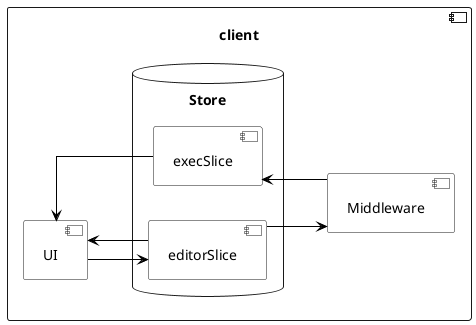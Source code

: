 @startuml "architecture-design-client"

  skinparam {
    linetype ortho
    monochrome true
    ArrowColor black
    backgroundColor transparent
    classBackgroundColor transparent
    ' style strictuml
    actorBackgroundColor transparent
    componentBackgroundColor transparent
    padding 5
  }

  left to right direction

  ' actor :user: as user

  component [client] as react {
    database "Store" as store {
      component [editorSlice] as editor
      component [execSlice] as canvas
    }
    component [UI] as ui
    component [Middleware] as mw

    editor --> mw
    mw -up-> canvas
  }

  ' user --> ui
  ui --> editor
  ui <-- editor
  ui <-- canvas

@enduml
